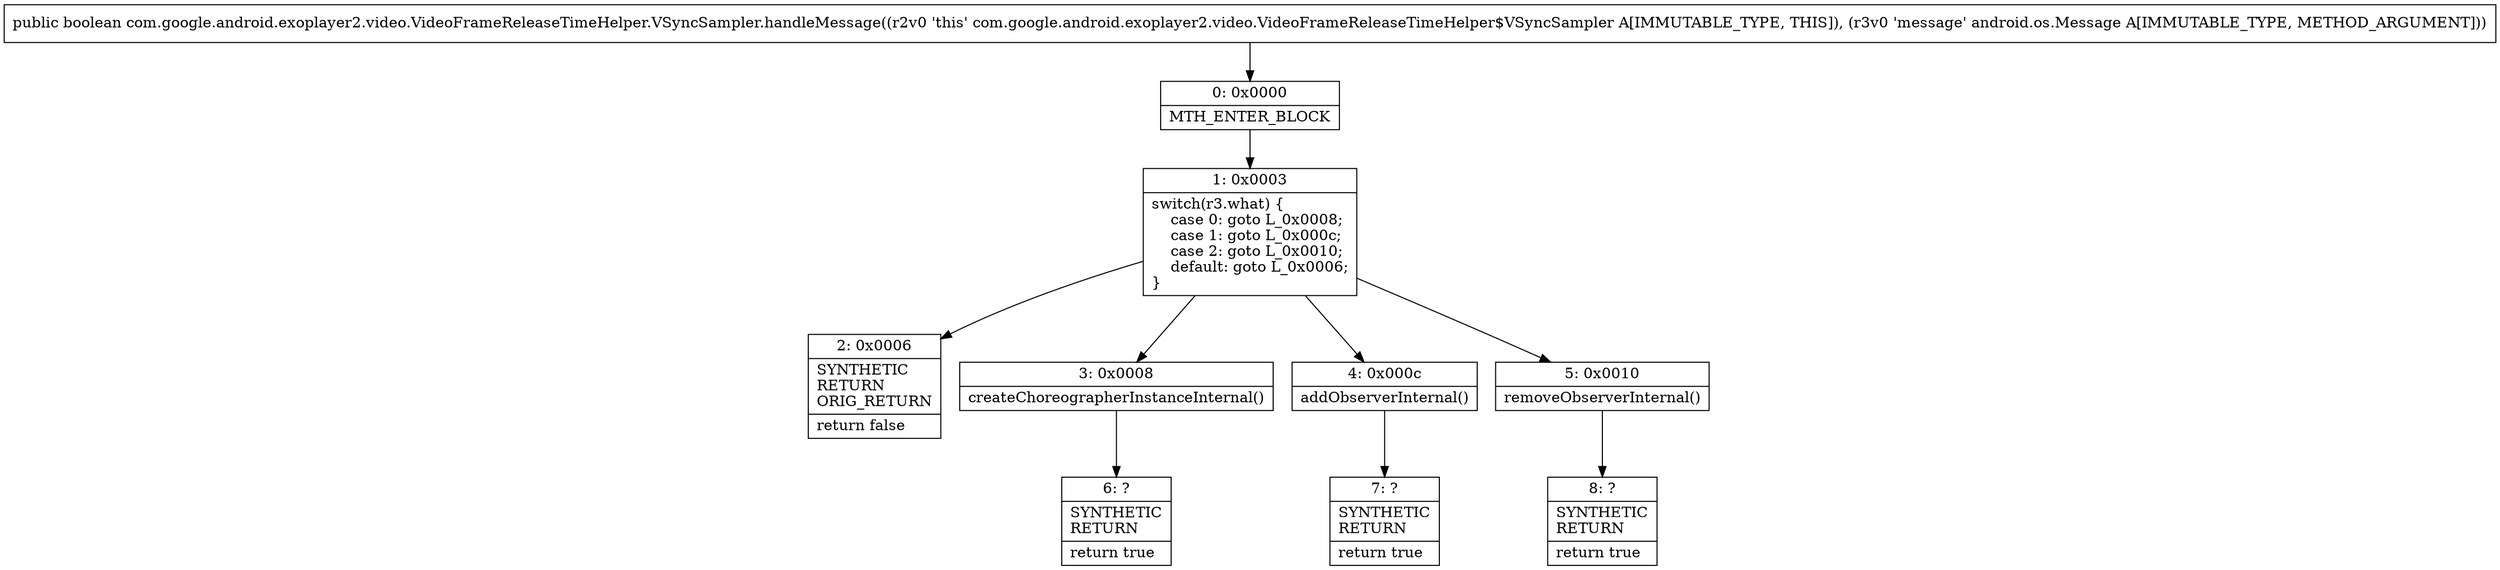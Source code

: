 digraph "CFG forcom.google.android.exoplayer2.video.VideoFrameReleaseTimeHelper.VSyncSampler.handleMessage(Landroid\/os\/Message;)Z" {
Node_0 [shape=record,label="{0\:\ 0x0000|MTH_ENTER_BLOCK\l}"];
Node_1 [shape=record,label="{1\:\ 0x0003|switch(r3.what) \{\l    case 0: goto L_0x0008;\l    case 1: goto L_0x000c;\l    case 2: goto L_0x0010;\l    default: goto L_0x0006;\l\}\l}"];
Node_2 [shape=record,label="{2\:\ 0x0006|SYNTHETIC\lRETURN\lORIG_RETURN\l|return false\l}"];
Node_3 [shape=record,label="{3\:\ 0x0008|createChoreographerInstanceInternal()\l}"];
Node_4 [shape=record,label="{4\:\ 0x000c|addObserverInternal()\l}"];
Node_5 [shape=record,label="{5\:\ 0x0010|removeObserverInternal()\l}"];
Node_6 [shape=record,label="{6\:\ ?|SYNTHETIC\lRETURN\l|return true\l}"];
Node_7 [shape=record,label="{7\:\ ?|SYNTHETIC\lRETURN\l|return true\l}"];
Node_8 [shape=record,label="{8\:\ ?|SYNTHETIC\lRETURN\l|return true\l}"];
MethodNode[shape=record,label="{public boolean com.google.android.exoplayer2.video.VideoFrameReleaseTimeHelper.VSyncSampler.handleMessage((r2v0 'this' com.google.android.exoplayer2.video.VideoFrameReleaseTimeHelper$VSyncSampler A[IMMUTABLE_TYPE, THIS]), (r3v0 'message' android.os.Message A[IMMUTABLE_TYPE, METHOD_ARGUMENT])) }"];
MethodNode -> Node_0;
Node_0 -> Node_1;
Node_1 -> Node_2;
Node_1 -> Node_3;
Node_1 -> Node_4;
Node_1 -> Node_5;
Node_3 -> Node_6;
Node_4 -> Node_7;
Node_5 -> Node_8;
}


